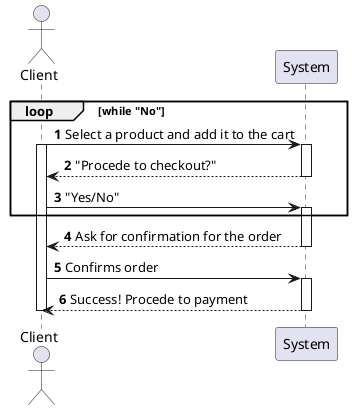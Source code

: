 @startuml
actor "Client" as C
autonumber
loop while "No"
    C -> "System" : Select a product and add it to the cart

    activate C

    activate "System"
    "System" --> C : "Procede to checkout?"
    deactivate "System"

    C -> "System" :  "Yes/No"
    activate "System"
end loop

"System" --> C : Ask for confirmation for the order
deactivate "System"

C -> "System" : Confirms order

activate "System"
"System" --> C : Success! Procede to payment
deactivate "System"

deactivate C

@enduml